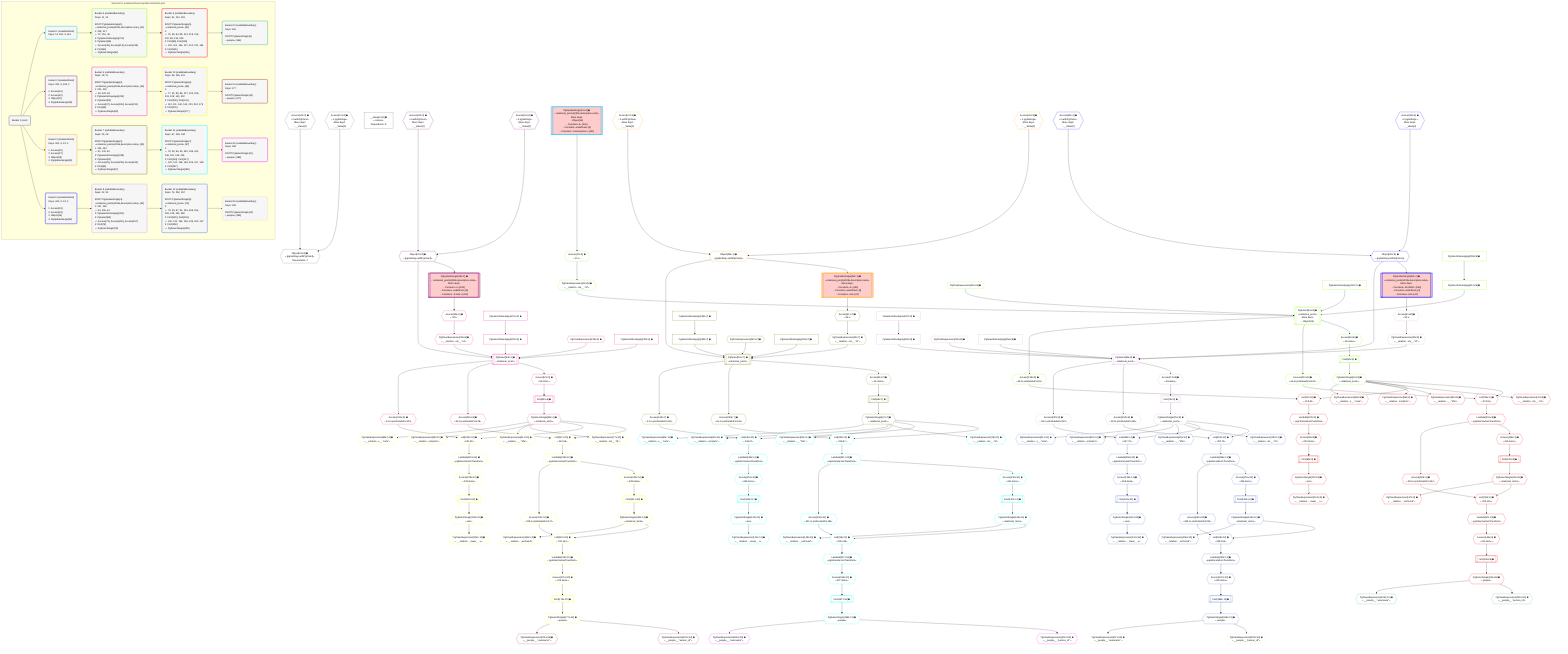 %%{init: {'themeVariables': { 'fontSize': '12px'}}}%%
graph TD
    classDef path fill:#eee,stroke:#000,color:#000
    classDef plan fill:#fff,stroke-width:1px,color:#000
    classDef itemplan fill:#fff,stroke-width:2px,color:#000
    classDef unbatchedplan fill:#dff,stroke-width:1px,color:#000
    classDef sideeffectplan fill:#fcc,stroke-width:2px,color:#000
    classDef bucket fill:#f6f6f6,color:#000,stroke-width:2px,text-align:left

    subgraph "Buckets for mutations/basics/update-relational-post"
    Bucket0("Bucket 0 (root)"):::bucket
    Bucket1("Bucket 1 (mutationField)<br />Deps: 14, 260, 9, 261"):::bucket
    Bucket2("Bucket 2 (mutationField)<br />Deps: 260, 9, 262, 2<br /><br />1: Access[19]<br />2: Access[20]<br />3: Object[21]<br />4: PgUpdateSingle[18]"):::bucket
    Bucket3("Bucket 3 (mutationField)<br />Deps: 260, 9, 24, 2<br /><br />1: Access[26]<br />2: Access[27]<br />3: Object[28]<br />4: PgUpdateSingle[25]"):::bucket
    Bucket4("Bucket 4 (mutationField)<br />Deps: 263, 9, 24, 2<br /><br />1: Access[33]<br />2: Access[34]<br />3: Object[35]<br />4: PgUpdateSingle[32]"):::bucket
    Bucket5("Bucket 5 (nullableBoundary)<br />Deps: 11, 14<br /><br />ROOT PgUpdateSingle{1}ᐸrelational_posts(id;title,description,note)ᐳ[11]<br />1: 208, 217<br />ᐳ: 37, 216, 36<br />2: PgSelectInlineApply[212]<br />3: PgSelect[45]<br />ᐳ: Access[49], Access[213], Access[218]<br />4: First[50]<br />ᐳ: PgSelectSingle[51]"):::bucket
    Bucket6("Bucket 6 (nullableBoundary)<br />Deps: 18, 21<br /><br />ROOT PgUpdateSingle{2}ᐸrelational_posts(id;title,description,note)ᐳ[18]<br />1: 221, 230<br />ᐳ: 39, 229, 38<br />2: PgSelectInlineApply[225]<br />3: PgSelect[53]<br />ᐳ: Access[57], Access[226], Access[231]<br />4: First[58]<br />ᐳ: PgSelectSingle[59]"):::bucket
    Bucket7("Bucket 7 (nullableBoundary)<br />Deps: 25, 28<br /><br />ROOT PgUpdateSingle{3}ᐸrelational_posts(id;title,description,note)ᐳ[25]<br />1: 234, 243<br />ᐳ: 41, 242, 40<br />2: PgSelectInlineApply[238]<br />3: PgSelect[61]<br />ᐳ: Access[65], Access[239], Access[244]<br />4: First[66]<br />ᐳ: PgSelectSingle[67]"):::bucket
    Bucket8("Bucket 8 (nullableBoundary)<br />Deps: 32, 35<br /><br />ROOT PgUpdateSingle{4}ᐸrelational_posts(id;title,description,note)ᐳ[32]<br />1: 247, 256<br />ᐳ: 43, 255, 42<br />2: PgSelectInlineApply[251]<br />3: PgSelect[69]<br />ᐳ: Access[73], Access[252], Access[257]<br />4: First[74]<br />ᐳ: PgSelectSingle[75]"):::bucket
    Bucket9("Bucket 9 (nullableBoundary)<br />Deps: 51, 213, 218<br /><br />ROOT PgSelectSingle{5}ᐸrelational_postsᐳ[51]<br />1: <br />ᐳ: 76, 80, 84, 88, 214, 219, 215, 220, 98, 134, 209<br />2: First[99], First[135]<br />ᐳ: 100, 101, 136, 137, 210, 211, 164<br />3: First[165]<br />ᐳ: PgSelectSingle[166]"):::bucket
    Bucket10("Bucket 10 (nullableBoundary)<br />Deps: 59, 226, 231<br /><br />ROOT PgSelectSingle{6}ᐸrelational_postsᐳ[59]<br />1: <br />ᐳ: 77, 81, 85, 89, 227, 232, 228, 233, 108, 140, 222<br />2: First[109], First[141]<br />ᐳ: 110, 111, 142, 143, 223, 224, 175<br />3: First[176]<br />ᐳ: PgSelectSingle[177]"):::bucket
    Bucket11("Bucket 11 (nullableBoundary)<br />Deps: 67, 239, 244<br /><br />ROOT PgSelectSingle{7}ᐸrelational_postsᐳ[67]<br />1: <br />ᐳ: 78, 82, 86, 90, 240, 245, 241, 246, 118, 146, 235<br />2: First[119], First[147]<br />ᐳ: 120, 121, 148, 149, 236, 237, 186<br />3: First[187]<br />ᐳ: PgSelectSingle[188]"):::bucket
    Bucket12("Bucket 12 (nullableBoundary)<br />Deps: 75, 252, 257<br /><br />ROOT PgSelectSingle{8}ᐸrelational_postsᐳ[75]<br />1: <br />ᐳ: 79, 83, 87, 91, 253, 258, 254, 259, 128, 152, 248<br />2: First[129], First[153]<br />ᐳ: 130, 131, 154, 155, 249, 250, 197<br />3: First[198]<br />ᐳ: PgSelectSingle[199]"):::bucket
    Bucket13("Bucket 13 (nullableBoundary)<br />Deps: 166<br /><br />ROOT PgSelectSingle{9}ᐸpeopleᐳ[166]"):::bucket
    Bucket14("Bucket 14 (nullableBoundary)<br />Deps: 177<br /><br />ROOT PgSelectSingle{10}ᐸpeopleᐳ[177]"):::bucket
    Bucket15("Bucket 15 (nullableBoundary)<br />Deps: 188<br /><br />ROOT PgSelectSingle{11}ᐸpeopleᐳ[188]"):::bucket
    Bucket16("Bucket 16 (nullableBoundary)<br />Deps: 199<br /><br />ROOT PgSelectSingle{12}ᐸpeopleᐳ[199]"):::bucket
    end
    Bucket0 --> Bucket1 & Bucket2 & Bucket3 & Bucket4
    Bucket1 --> Bucket5
    Bucket2 --> Bucket6
    Bucket3 --> Bucket7
    Bucket4 --> Bucket8
    Bucket5 --> Bucket9
    Bucket6 --> Bucket10
    Bucket7 --> Bucket11
    Bucket8 --> Bucket12
    Bucket9 --> Bucket13
    Bucket10 --> Bucket14
    Bucket11 --> Bucket15
    Bucket12 --> Bucket16

    %% plan dependencies
    Object14{{"Object[14∈0] ➊<br />ᐸ{pgSettings,withPgClient}ᐳ<br />Dependents: 2"}}:::plan
    Access12{{"Access[12∈0] ➊<br />ᐸ2.pgSettingsᐳ<br />More deps:<br />- __Value[2]"}}:::plan
    Access13{{"Access[13∈0] ➊<br />ᐸ2.withPgClientᐳ<br />More deps:<br />- __Value[2]"}}:::plan
    Access12 & Access13 --> Object14
    __Value2["__Value[2∈0] ➊<br />ᐸcontextᐳ<br />Dependents: 8"]:::plan
    PgUpdateSingle11[["PgUpdateSingle[11∈1] ➊<br />ᐸrelational_posts(id;title,description,note)ᐳ<br />More deps:<br />- Object[14]<br />- Constantᐸ4ᐳ[260]<br />- Constantᐸundefinedᐳ[9]<br />- Constantᐸ'A description'ᐳ[261]"]]:::sideeffectplan
    PgUpdateSingle18[["PgUpdateSingle[18∈2] ➊<br />ᐸrelational_posts(id;title,description,note)ᐳ<br />More deps:<br />- Constantᐸ4ᐳ[260]<br />- Constantᐸundefinedᐳ[9]<br />- Constantᐸ'A note'ᐳ[262]"]]:::sideeffectplan
    Object21{{"Object[21∈2] ➊<br />ᐸ{pgSettings,withPgClient}ᐳ"}}:::plan
    Object21 --> PgUpdateSingle18
    Access19{{"Access[19∈2] ➊<br />ᐸ2.pgSettingsᐳ<br />More deps:<br />- __Value[2]"}}:::plan
    Access20{{"Access[20∈2] ➊<br />ᐸ2.withPgClientᐳ<br />More deps:<br />- __Value[2]"}}:::plan
    Access19 & Access20 --> Object21
    PgUpdateSingle25[["PgUpdateSingle[25∈3] ➊<br />ᐸrelational_posts(id;title,description,note)ᐳ<br />More deps:<br />- Constantᐸ4ᐳ[260]<br />- Constantᐸundefinedᐳ[9]<br />- Constantᐸnullᐳ[24]"]]:::sideeffectplan
    Object28{{"Object[28∈3] ➊<br />ᐸ{pgSettings,withPgClient}ᐳ"}}:::plan
    Object28 --> PgUpdateSingle25
    Access26{{"Access[26∈3] ➊<br />ᐸ2.pgSettingsᐳ<br />More deps:<br />- __Value[2]"}}:::plan
    Access27{{"Access[27∈3] ➊<br />ᐸ2.withPgClientᐳ<br />More deps:<br />- __Value[2]"}}:::plan
    Access26 & Access27 --> Object28
    PgUpdateSingle32[["PgUpdateSingle[32∈4] ➊<br />ᐸrelational_posts(id;title,description,note)ᐳ<br />More deps:<br />- Constantᐸ3141592ᐳ[263]<br />- Constantᐸundefinedᐳ[9]<br />- Constantᐸnullᐳ[24]"]]:::sideeffectplan
    Object35{{"Object[35∈4] ➊<br />ᐸ{pgSettings,withPgClient}ᐳ"}}:::plan
    Object35 --> PgUpdateSingle32
    Access33{{"Access[33∈4] ➊<br />ᐸ2.pgSettingsᐳ<br />More deps:<br />- __Value[2]"}}:::plan
    Access34{{"Access[34∈4] ➊<br />ᐸ2.withPgClientᐳ<br />More deps:<br />- __Value[2]"}}:::plan
    Access33 & Access34 --> Object35
    PgSelect45[["PgSelect[45∈5] ➊<br />ᐸrelational_postsᐳ<br />More deps:<br />- Object[14]"]]:::plan
    PgClassExpression36{{"PgClassExpression[36∈5] ➊<br />ᐸ__relation...sts__.”id”ᐳ"}}:::plan
    PgSelectInlineApply212["PgSelectInlineApply[212∈5] ➊"]:::plan
    PgFromExpression216{{"PgFromExpression[216∈5] ➊"}}:::plan
    PgSelectInlineApply217["PgSelectInlineApply[217∈5] ➊"]:::plan
    PgClassExpression36 & PgSelectInlineApply212 & PgFromExpression216 & PgSelectInlineApply217 --> PgSelect45
    Access37{{"Access[37∈5] ➊<br />ᐸ11.tᐳ"}}:::plan
    Access37 --> PgClassExpression36
    PgUpdateSingle11 --> Access37
    Access49{{"Access[49∈5] ➊<br />ᐸ45.itemsᐳ"}}:::plan
    PgSelect45 --> Access49
    First50[["First[50∈5] ➊"]]:::plan
    Access49 --> First50
    PgSelectSingle51{{"PgSelectSingle[51∈5] ➊<br />ᐸrelational_postsᐳ"}}:::plan
    First50 --> PgSelectSingle51
    PgSelectInlineApply208["PgSelectInlineApply[208∈5] ➊"]:::plan
    PgSelectInlineApply208 --> PgSelectInlineApply212
    Access213{{"Access[213∈5] ➊<br />ᐸ45.m.joinDetailsFor132ᐳ"}}:::plan
    PgSelect45 --> Access213
    Access218{{"Access[218∈5] ➊<br />ᐸ45.m.joinDetailsFor93ᐳ"}}:::plan
    PgSelect45 --> Access218
    PgSelect53[["PgSelect[53∈6] ➊<br />ᐸrelational_postsᐳ"]]:::plan
    PgClassExpression38{{"PgClassExpression[38∈6] ➊<br />ᐸ__relation...sts__.”id”ᐳ"}}:::plan
    PgSelectInlineApply225["PgSelectInlineApply[225∈6] ➊"]:::plan
    PgFromExpression229{{"PgFromExpression[229∈6] ➊"}}:::plan
    PgSelectInlineApply230["PgSelectInlineApply[230∈6] ➊"]:::plan
    Object21 & PgClassExpression38 & PgSelectInlineApply225 & PgFromExpression229 & PgSelectInlineApply230 --> PgSelect53
    Access39{{"Access[39∈6] ➊<br />ᐸ18.tᐳ"}}:::plan
    Access39 --> PgClassExpression38
    PgUpdateSingle18 --> Access39
    Access57{{"Access[57∈6] ➊<br />ᐸ53.itemsᐳ"}}:::plan
    PgSelect53 --> Access57
    First58[["First[58∈6] ➊"]]:::plan
    Access57 --> First58
    PgSelectSingle59{{"PgSelectSingle[59∈6] ➊<br />ᐸrelational_postsᐳ"}}:::plan
    First58 --> PgSelectSingle59
    PgSelectInlineApply221["PgSelectInlineApply[221∈6] ➊"]:::plan
    PgSelectInlineApply221 --> PgSelectInlineApply225
    Access226{{"Access[226∈6] ➊<br />ᐸ53.m.joinDetailsFor138ᐳ"}}:::plan
    PgSelect53 --> Access226
    Access231{{"Access[231∈6] ➊<br />ᐸ53.m.joinDetailsFor103ᐳ"}}:::plan
    PgSelect53 --> Access231
    PgSelect61[["PgSelect[61∈7] ➊<br />ᐸrelational_postsᐳ"]]:::plan
    PgClassExpression40{{"PgClassExpression[40∈7] ➊<br />ᐸ__relation...sts__.”id”ᐳ"}}:::plan
    PgSelectInlineApply238["PgSelectInlineApply[238∈7] ➊"]:::plan
    PgFromExpression242{{"PgFromExpression[242∈7] ➊"}}:::plan
    PgSelectInlineApply243["PgSelectInlineApply[243∈7] ➊"]:::plan
    Object28 & PgClassExpression40 & PgSelectInlineApply238 & PgFromExpression242 & PgSelectInlineApply243 --> PgSelect61
    Access41{{"Access[41∈7] ➊<br />ᐸ25.tᐳ"}}:::plan
    Access41 --> PgClassExpression40
    PgUpdateSingle25 --> Access41
    Access65{{"Access[65∈7] ➊<br />ᐸ61.itemsᐳ"}}:::plan
    PgSelect61 --> Access65
    First66[["First[66∈7] ➊"]]:::plan
    Access65 --> First66
    PgSelectSingle67{{"PgSelectSingle[67∈7] ➊<br />ᐸrelational_postsᐳ"}}:::plan
    First66 --> PgSelectSingle67
    PgSelectInlineApply234["PgSelectInlineApply[234∈7] ➊"]:::plan
    PgSelectInlineApply234 --> PgSelectInlineApply238
    Access239{{"Access[239∈7] ➊<br />ᐸ61.m.joinDetailsFor144ᐳ"}}:::plan
    PgSelect61 --> Access239
    Access244{{"Access[244∈7] ➊<br />ᐸ61.m.joinDetailsFor113ᐳ"}}:::plan
    PgSelect61 --> Access244
    PgSelect69[["PgSelect[69∈8] ➊<br />ᐸrelational_postsᐳ"]]:::plan
    PgClassExpression42{{"PgClassExpression[42∈8] ➊<br />ᐸ__relation...sts__.”id”ᐳ"}}:::plan
    PgSelectInlineApply251["PgSelectInlineApply[251∈8] ➊"]:::plan
    PgFromExpression255{{"PgFromExpression[255∈8] ➊"}}:::plan
    PgSelectInlineApply256["PgSelectInlineApply[256∈8] ➊"]:::plan
    Object35 & PgClassExpression42 & PgSelectInlineApply251 & PgFromExpression255 & PgSelectInlineApply256 --> PgSelect69
    Access43{{"Access[43∈8] ➊<br />ᐸ32.tᐳ"}}:::plan
    Access43 --> PgClassExpression42
    PgUpdateSingle32 --> Access43
    Access73{{"Access[73∈8] ➊<br />ᐸ69.itemsᐳ"}}:::plan
    PgSelect69 --> Access73
    First74[["First[74∈8] ➊"]]:::plan
    Access73 --> First74
    PgSelectSingle75{{"PgSelectSingle[75∈8] ➊<br />ᐸrelational_postsᐳ"}}:::plan
    First74 --> PgSelectSingle75
    PgSelectInlineApply247["PgSelectInlineApply[247∈8] ➊"]:::plan
    PgSelectInlineApply247 --> PgSelectInlineApply251
    Access252{{"Access[252∈8] ➊<br />ᐸ69.m.joinDetailsFor150ᐳ"}}:::plan
    PgSelect69 --> Access252
    Access257{{"Access[257∈8] ➊<br />ᐸ69.m.joinDetailsFor123ᐳ"}}:::plan
    PgSelect69 --> Access257
    List210{{"List[210∈9] ➊<br />ᐸ209,136ᐳ"}}:::plan
    Access209{{"Access[209∈9] ➊<br />ᐸ215.m.joinDetailsFor162ᐳ"}}:::plan
    PgSelectSingle136{{"PgSelectSingle[136∈9] ➊<br />ᐸrelational_itemsᐳ"}}:::plan
    Access209 & PgSelectSingle136 --> List210
    List214{{"List[214∈9] ➊<br />ᐸ213,51ᐳ"}}:::plan
    Access213 & PgSelectSingle51 --> List214
    List219{{"List[219∈9] ➊<br />ᐸ218,51ᐳ"}}:::plan
    Access218 & PgSelectSingle51 --> List219
    PgClassExpression76{{"PgClassExpression[76∈9] ➊<br />ᐸ__relation...sts__.”id”ᐳ"}}:::plan
    PgSelectSingle51 --> PgClassExpression76
    PgClassExpression80{{"PgClassExpression[80∈9] ➊<br />ᐸ__relation...__.”title”ᐳ"}}:::plan
    PgSelectSingle51 --> PgClassExpression80
    PgClassExpression84{{"PgClassExpression[84∈9] ➊<br />ᐸ__relation...scription”ᐳ"}}:::plan
    PgSelectSingle51 --> PgClassExpression84
    PgClassExpression88{{"PgClassExpression[88∈9] ➊<br />ᐸ__relation...s__.”note”ᐳ"}}:::plan
    PgSelectSingle51 --> PgClassExpression88
    Access98{{"Access[98∈9] ➊<br />ᐸ220.itemsᐳ"}}:::plan
    Lambda220{{"Lambda[220∈9] ➊<br />ᐸpgInlineViaJoinTransformᐳ"}}:::plan
    Lambda220 --> Access98
    First99[["First[99∈9] ➊"]]:::plan
    Access98 --> First99
    PgSelectSingle100{{"PgSelectSingle[100∈9] ➊<br />ᐸtextᐳ"}}:::plan
    First99 --> PgSelectSingle100
    PgClassExpression101{{"PgClassExpression[101∈9] ➊<br />ᐸ__relation..._lower__.vᐳ"}}:::plan
    PgSelectSingle100 --> PgClassExpression101
    Access134{{"Access[134∈9] ➊<br />ᐸ215.itemsᐳ"}}:::plan
    Lambda215{{"Lambda[215∈9] ➊<br />ᐸpgInlineViaJoinTransformᐳ"}}:::plan
    Lambda215 --> Access134
    First135[["First[135∈9] ➊"]]:::plan
    Access134 --> First135
    First135 --> PgSelectSingle136
    PgClassExpression137{{"PgClassExpression[137∈9] ➊<br />ᐸ__relation..._archived”ᐳ"}}:::plan
    PgSelectSingle136 --> PgClassExpression137
    Access164{{"Access[164∈9] ➊<br />ᐸ211.itemsᐳ"}}:::plan
    Lambda211{{"Lambda[211∈9] ➊<br />ᐸpgInlineViaJoinTransformᐳ"}}:::plan
    Lambda211 --> Access164
    First165[["First[165∈9] ➊"]]:::plan
    Access164 --> First165
    PgSelectSingle166{{"PgSelectSingle[166∈9] ➊<br />ᐸpeopleᐳ"}}:::plan
    First165 --> PgSelectSingle166
    Lambda215 --> Access209
    List210 --> Lambda211
    List214 --> Lambda215
    List219 --> Lambda220
    List223{{"List[223∈10] ➊<br />ᐸ222,142ᐳ"}}:::plan
    Access222{{"Access[222∈10] ➊<br />ᐸ228.m.joinDetailsFor173ᐳ"}}:::plan
    PgSelectSingle142{{"PgSelectSingle[142∈10] ➊<br />ᐸrelational_itemsᐳ"}}:::plan
    Access222 & PgSelectSingle142 --> List223
    List227{{"List[227∈10] ➊<br />ᐸ226,59ᐳ"}}:::plan
    Access226 & PgSelectSingle59 --> List227
    List232{{"List[232∈10] ➊<br />ᐸ231,59ᐳ"}}:::plan
    Access231 & PgSelectSingle59 --> List232
    PgClassExpression77{{"PgClassExpression[77∈10] ➊<br />ᐸ__relation...sts__.”id”ᐳ"}}:::plan
    PgSelectSingle59 --> PgClassExpression77
    PgClassExpression81{{"PgClassExpression[81∈10] ➊<br />ᐸ__relation...__.”title”ᐳ"}}:::plan
    PgSelectSingle59 --> PgClassExpression81
    PgClassExpression85{{"PgClassExpression[85∈10] ➊<br />ᐸ__relation...scription”ᐳ"}}:::plan
    PgSelectSingle59 --> PgClassExpression85
    PgClassExpression89{{"PgClassExpression[89∈10] ➊<br />ᐸ__relation...s__.”note”ᐳ"}}:::plan
    PgSelectSingle59 --> PgClassExpression89
    Access108{{"Access[108∈10] ➊<br />ᐸ233.itemsᐳ"}}:::plan
    Lambda233{{"Lambda[233∈10] ➊<br />ᐸpgInlineViaJoinTransformᐳ"}}:::plan
    Lambda233 --> Access108
    First109[["First[109∈10] ➊"]]:::plan
    Access108 --> First109
    PgSelectSingle110{{"PgSelectSingle[110∈10] ➊<br />ᐸtextᐳ"}}:::plan
    First109 --> PgSelectSingle110
    PgClassExpression111{{"PgClassExpression[111∈10] ➊<br />ᐸ__relation..._lower__.vᐳ"}}:::plan
    PgSelectSingle110 --> PgClassExpression111
    Access140{{"Access[140∈10] ➊<br />ᐸ228.itemsᐳ"}}:::plan
    Lambda228{{"Lambda[228∈10] ➊<br />ᐸpgInlineViaJoinTransformᐳ"}}:::plan
    Lambda228 --> Access140
    First141[["First[141∈10] ➊"]]:::plan
    Access140 --> First141
    First141 --> PgSelectSingle142
    PgClassExpression143{{"PgClassExpression[143∈10] ➊<br />ᐸ__relation..._archived”ᐳ"}}:::plan
    PgSelectSingle142 --> PgClassExpression143
    Access175{{"Access[175∈10] ➊<br />ᐸ224.itemsᐳ"}}:::plan
    Lambda224{{"Lambda[224∈10] ➊<br />ᐸpgInlineViaJoinTransformᐳ"}}:::plan
    Lambda224 --> Access175
    First176[["First[176∈10] ➊"]]:::plan
    Access175 --> First176
    PgSelectSingle177{{"PgSelectSingle[177∈10] ➊<br />ᐸpeopleᐳ"}}:::plan
    First176 --> PgSelectSingle177
    Lambda228 --> Access222
    List223 --> Lambda224
    List227 --> Lambda228
    List232 --> Lambda233
    List236{{"List[236∈11] ➊<br />ᐸ235,148ᐳ"}}:::plan
    Access235{{"Access[235∈11] ➊<br />ᐸ241.m.joinDetailsFor184ᐳ"}}:::plan
    PgSelectSingle148{{"PgSelectSingle[148∈11] ➊<br />ᐸrelational_itemsᐳ"}}:::plan
    Access235 & PgSelectSingle148 --> List236
    List240{{"List[240∈11] ➊<br />ᐸ239,67ᐳ"}}:::plan
    Access239 & PgSelectSingle67 --> List240
    List245{{"List[245∈11] ➊<br />ᐸ244,67ᐳ"}}:::plan
    Access244 & PgSelectSingle67 --> List245
    PgClassExpression78{{"PgClassExpression[78∈11] ➊<br />ᐸ__relation...sts__.”id”ᐳ"}}:::plan
    PgSelectSingle67 --> PgClassExpression78
    PgClassExpression82{{"PgClassExpression[82∈11] ➊<br />ᐸ__relation...__.”title”ᐳ"}}:::plan
    PgSelectSingle67 --> PgClassExpression82
    PgClassExpression86{{"PgClassExpression[86∈11] ➊<br />ᐸ__relation...scription”ᐳ"}}:::plan
    PgSelectSingle67 --> PgClassExpression86
    PgClassExpression90{{"PgClassExpression[90∈11] ➊<br />ᐸ__relation...s__.”note”ᐳ"}}:::plan
    PgSelectSingle67 --> PgClassExpression90
    Access118{{"Access[118∈11] ➊<br />ᐸ246.itemsᐳ"}}:::plan
    Lambda246{{"Lambda[246∈11] ➊<br />ᐸpgInlineViaJoinTransformᐳ"}}:::plan
    Lambda246 --> Access118
    First119[["First[119∈11] ➊"]]:::plan
    Access118 --> First119
    PgSelectSingle120{{"PgSelectSingle[120∈11] ➊<br />ᐸtextᐳ"}}:::plan
    First119 --> PgSelectSingle120
    PgClassExpression121{{"PgClassExpression[121∈11] ➊<br />ᐸ__relation..._lower__.vᐳ"}}:::plan
    PgSelectSingle120 --> PgClassExpression121
    Access146{{"Access[146∈11] ➊<br />ᐸ241.itemsᐳ"}}:::plan
    Lambda241{{"Lambda[241∈11] ➊<br />ᐸpgInlineViaJoinTransformᐳ"}}:::plan
    Lambda241 --> Access146
    First147[["First[147∈11] ➊"]]:::plan
    Access146 --> First147
    First147 --> PgSelectSingle148
    PgClassExpression149{{"PgClassExpression[149∈11] ➊<br />ᐸ__relation..._archived”ᐳ"}}:::plan
    PgSelectSingle148 --> PgClassExpression149
    Access186{{"Access[186∈11] ➊<br />ᐸ237.itemsᐳ"}}:::plan
    Lambda237{{"Lambda[237∈11] ➊<br />ᐸpgInlineViaJoinTransformᐳ"}}:::plan
    Lambda237 --> Access186
    First187[["First[187∈11] ➊"]]:::plan
    Access186 --> First187
    PgSelectSingle188{{"PgSelectSingle[188∈11] ➊<br />ᐸpeopleᐳ"}}:::plan
    First187 --> PgSelectSingle188
    Lambda241 --> Access235
    List236 --> Lambda237
    List240 --> Lambda241
    List245 --> Lambda246
    List249{{"List[249∈12] ➊<br />ᐸ248,154ᐳ"}}:::plan
    Access248{{"Access[248∈12] ➊<br />ᐸ254.m.joinDetailsFor195ᐳ"}}:::plan
    PgSelectSingle154{{"PgSelectSingle[154∈12] ➊<br />ᐸrelational_itemsᐳ"}}:::plan
    Access248 & PgSelectSingle154 --> List249
    List253{{"List[253∈12] ➊<br />ᐸ252,75ᐳ"}}:::plan
    Access252 & PgSelectSingle75 --> List253
    List258{{"List[258∈12] ➊<br />ᐸ257,75ᐳ"}}:::plan
    Access257 & PgSelectSingle75 --> List258
    PgClassExpression79{{"PgClassExpression[79∈12] ➊<br />ᐸ__relation...sts__.”id”ᐳ"}}:::plan
    PgSelectSingle75 --> PgClassExpression79
    PgClassExpression83{{"PgClassExpression[83∈12] ➊<br />ᐸ__relation...__.”title”ᐳ"}}:::plan
    PgSelectSingle75 --> PgClassExpression83
    PgClassExpression87{{"PgClassExpression[87∈12] ➊<br />ᐸ__relation...scription”ᐳ"}}:::plan
    PgSelectSingle75 --> PgClassExpression87
    PgClassExpression91{{"PgClassExpression[91∈12] ➊<br />ᐸ__relation...s__.”note”ᐳ"}}:::plan
    PgSelectSingle75 --> PgClassExpression91
    Access128{{"Access[128∈12] ➊<br />ᐸ259.itemsᐳ"}}:::plan
    Lambda259{{"Lambda[259∈12] ➊<br />ᐸpgInlineViaJoinTransformᐳ"}}:::plan
    Lambda259 --> Access128
    First129[["First[129∈12] ➊"]]:::plan
    Access128 --> First129
    PgSelectSingle130{{"PgSelectSingle[130∈12] ➊<br />ᐸtextᐳ"}}:::plan
    First129 --> PgSelectSingle130
    PgClassExpression131{{"PgClassExpression[131∈12] ➊<br />ᐸ__relation..._lower__.vᐳ"}}:::plan
    PgSelectSingle130 --> PgClassExpression131
    Access152{{"Access[152∈12] ➊<br />ᐸ254.itemsᐳ"}}:::plan
    Lambda254{{"Lambda[254∈12] ➊<br />ᐸpgInlineViaJoinTransformᐳ"}}:::plan
    Lambda254 --> Access152
    First153[["First[153∈12] ➊"]]:::plan
    Access152 --> First153
    First153 --> PgSelectSingle154
    PgClassExpression155{{"PgClassExpression[155∈12] ➊<br />ᐸ__relation..._archived”ᐳ"}}:::plan
    PgSelectSingle154 --> PgClassExpression155
    Access197{{"Access[197∈12] ➊<br />ᐸ250.itemsᐳ"}}:::plan
    Lambda250{{"Lambda[250∈12] ➊<br />ᐸpgInlineViaJoinTransformᐳ"}}:::plan
    Lambda250 --> Access197
    First198[["First[198∈12] ➊"]]:::plan
    Access197 --> First198
    PgSelectSingle199{{"PgSelectSingle[199∈12] ➊<br />ᐸpeopleᐳ"}}:::plan
    First198 --> PgSelectSingle199
    Lambda254 --> Access248
    List249 --> Lambda250
    List253 --> Lambda254
    List258 --> Lambda259
    PgClassExpression200{{"PgClassExpression[200∈13] ➊<br />ᐸ__people__.”person_id”ᐳ"}}:::plan
    PgSelectSingle166 --> PgClassExpression200
    PgClassExpression204{{"PgClassExpression[204∈13] ➊<br />ᐸ__people__.”username”ᐳ"}}:::plan
    PgSelectSingle166 --> PgClassExpression204
    PgClassExpression201{{"PgClassExpression[201∈14] ➊<br />ᐸ__people__.”person_id”ᐳ"}}:::plan
    PgSelectSingle177 --> PgClassExpression201
    PgClassExpression205{{"PgClassExpression[205∈14] ➊<br />ᐸ__people__.”username”ᐳ"}}:::plan
    PgSelectSingle177 --> PgClassExpression205
    PgClassExpression202{{"PgClassExpression[202∈15] ➊<br />ᐸ__people__.”person_id”ᐳ"}}:::plan
    PgSelectSingle188 --> PgClassExpression202
    PgClassExpression206{{"PgClassExpression[206∈15] ➊<br />ᐸ__people__.”username”ᐳ"}}:::plan
    PgSelectSingle188 --> PgClassExpression206
    PgClassExpression203{{"PgClassExpression[203∈16] ➊<br />ᐸ__people__.”person_id”ᐳ"}}:::plan
    PgSelectSingle199 --> PgClassExpression203
    PgClassExpression207{{"PgClassExpression[207∈16] ➊<br />ᐸ__people__.”username”ᐳ"}}:::plan
    PgSelectSingle199 --> PgClassExpression207

    %% define steps
    classDef bucket0 stroke:#696969
    class Bucket0,__Value2,Access12,Access13,Object14 bucket0
    classDef bucket1 stroke:#00bfff
    class Bucket1,PgUpdateSingle11 bucket1
    classDef bucket2 stroke:#7f007f
    class Bucket2,PgUpdateSingle18,Access19,Access20,Object21 bucket2
    classDef bucket3 stroke:#ffa500
    class Bucket3,PgUpdateSingle25,Access26,Access27,Object28 bucket3
    classDef bucket4 stroke:#0000ff
    class Bucket4,PgUpdateSingle32,Access33,Access34,Object35 bucket4
    classDef bucket5 stroke:#7fff00
    class Bucket5,PgClassExpression36,Access37,PgSelect45,Access49,First50,PgSelectSingle51,PgSelectInlineApply208,PgSelectInlineApply212,Access213,PgFromExpression216,PgSelectInlineApply217,Access218 bucket5
    classDef bucket6 stroke:#ff1493
    class Bucket6,PgClassExpression38,Access39,PgSelect53,Access57,First58,PgSelectSingle59,PgSelectInlineApply221,PgSelectInlineApply225,Access226,PgFromExpression229,PgSelectInlineApply230,Access231 bucket6
    classDef bucket7 stroke:#808000
    class Bucket7,PgClassExpression40,Access41,PgSelect61,Access65,First66,PgSelectSingle67,PgSelectInlineApply234,PgSelectInlineApply238,Access239,PgFromExpression242,PgSelectInlineApply243,Access244 bucket7
    classDef bucket8 stroke:#dda0dd
    class Bucket8,PgClassExpression42,Access43,PgSelect69,Access73,First74,PgSelectSingle75,PgSelectInlineApply247,PgSelectInlineApply251,Access252,PgFromExpression255,PgSelectInlineApply256,Access257 bucket8
    classDef bucket9 stroke:#ff0000
    class Bucket9,PgClassExpression76,PgClassExpression80,PgClassExpression84,PgClassExpression88,Access98,First99,PgSelectSingle100,PgClassExpression101,Access134,First135,PgSelectSingle136,PgClassExpression137,Access164,First165,PgSelectSingle166,Access209,List210,Lambda211,List214,Lambda215,List219,Lambda220 bucket9
    classDef bucket10 stroke:#ffff00
    class Bucket10,PgClassExpression77,PgClassExpression81,PgClassExpression85,PgClassExpression89,Access108,First109,PgSelectSingle110,PgClassExpression111,Access140,First141,PgSelectSingle142,PgClassExpression143,Access175,First176,PgSelectSingle177,Access222,List223,Lambda224,List227,Lambda228,List232,Lambda233 bucket10
    classDef bucket11 stroke:#00ffff
    class Bucket11,PgClassExpression78,PgClassExpression82,PgClassExpression86,PgClassExpression90,Access118,First119,PgSelectSingle120,PgClassExpression121,Access146,First147,PgSelectSingle148,PgClassExpression149,Access186,First187,PgSelectSingle188,Access235,List236,Lambda237,List240,Lambda241,List245,Lambda246 bucket11
    classDef bucket12 stroke:#4169e1
    class Bucket12,PgClassExpression79,PgClassExpression83,PgClassExpression87,PgClassExpression91,Access128,First129,PgSelectSingle130,PgClassExpression131,Access152,First153,PgSelectSingle154,PgClassExpression155,Access197,First198,PgSelectSingle199,Access248,List249,Lambda250,List253,Lambda254,List258,Lambda259 bucket12
    classDef bucket13 stroke:#3cb371
    class Bucket13,PgClassExpression200,PgClassExpression204 bucket13
    classDef bucket14 stroke:#a52a2a
    class Bucket14,PgClassExpression201,PgClassExpression205 bucket14
    classDef bucket15 stroke:#ff00ff
    class Bucket15,PgClassExpression202,PgClassExpression206 bucket15
    classDef bucket16 stroke:#f5deb3
    class Bucket16,PgClassExpression203,PgClassExpression207 bucket16